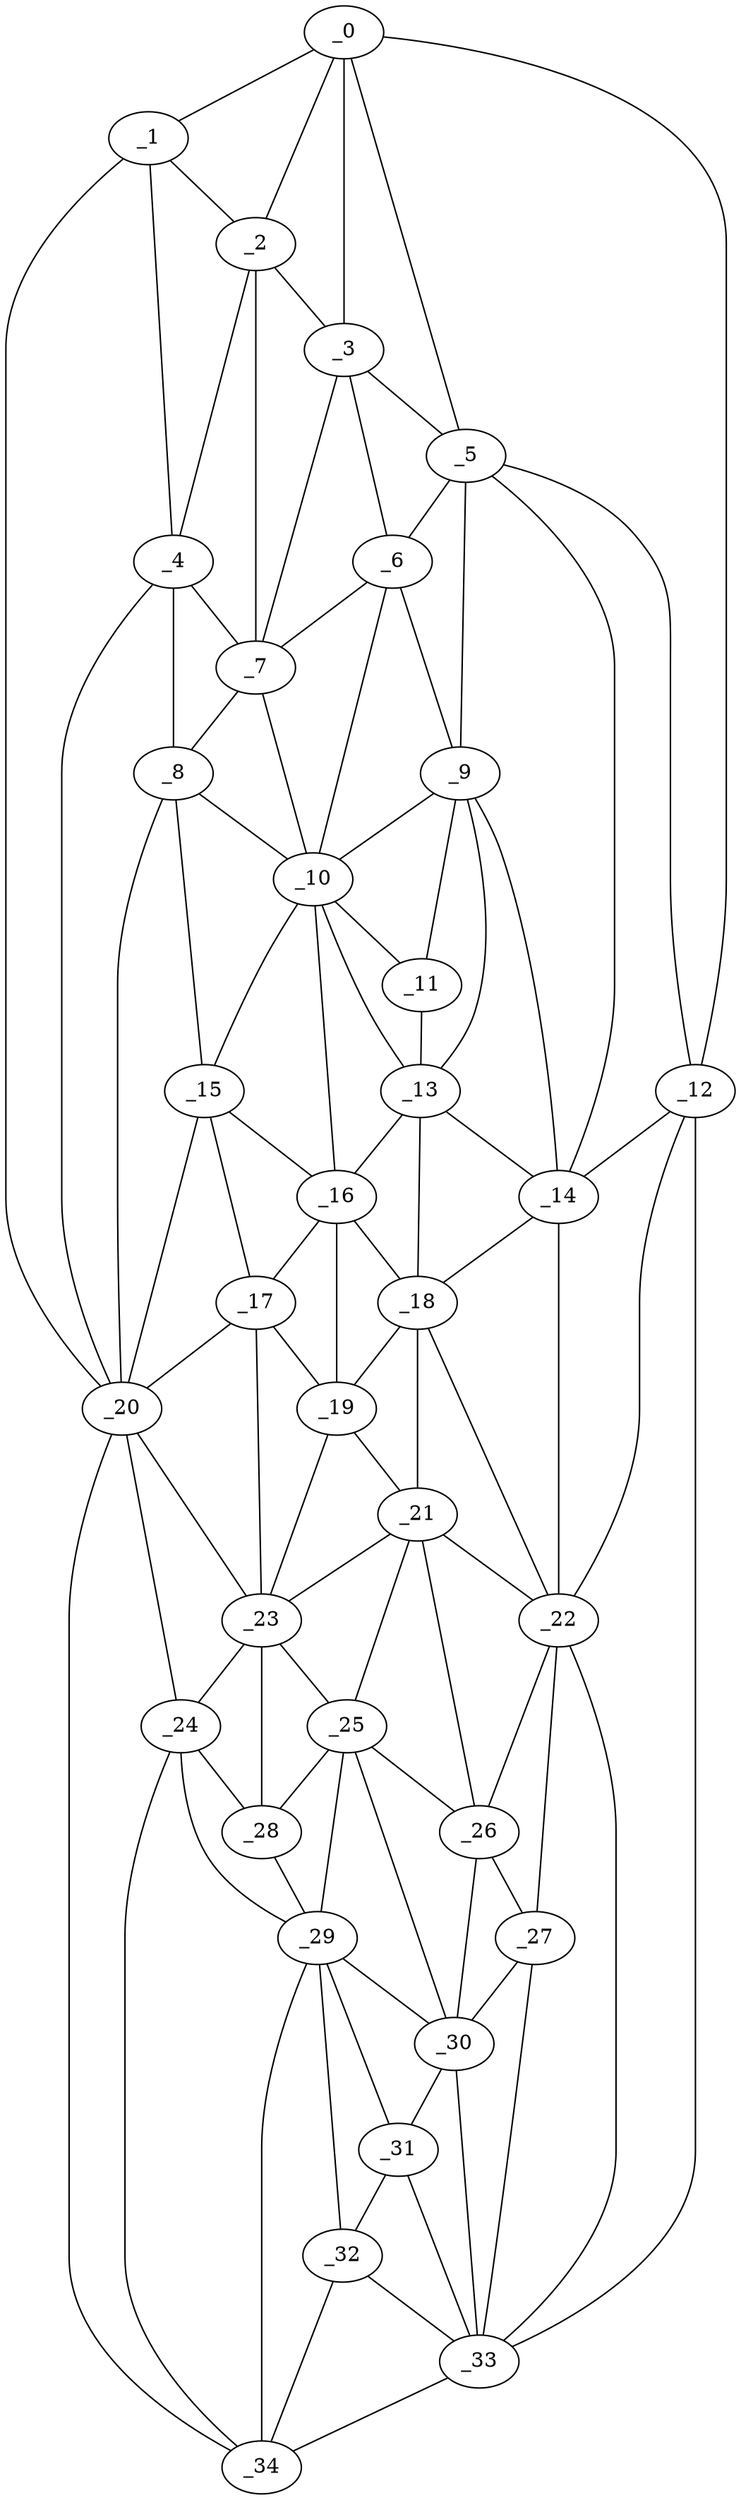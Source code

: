 graph "obj1__135.gxl" {
	_0	 [x=5,
		y=59];
	_1	 [x=25,
		y=52];
	_0 -- _1	 [valence=1];
	_2	 [x=27,
		y=59];
	_0 -- _2	 [valence=1];
	_3	 [x=30,
		y=63];
	_0 -- _3	 [valence=1];
	_5	 [x=33,
		y=74];
	_0 -- _5	 [valence=1];
	_12	 [x=55,
		y=93];
	_0 -- _12	 [valence=1];
	_1 -- _2	 [valence=2];
	_4	 [x=31,
		y=50];
	_1 -- _4	 [valence=1];
	_20	 [x=77,
		y=34];
	_1 -- _20	 [valence=1];
	_2 -- _3	 [valence=2];
	_2 -- _4	 [valence=2];
	_7	 [x=39,
		y=54];
	_2 -- _7	 [valence=2];
	_3 -- _5	 [valence=2];
	_6	 [x=38,
		y=64];
	_3 -- _6	 [valence=2];
	_3 -- _7	 [valence=2];
	_4 -- _7	 [valence=2];
	_8	 [x=42,
		y=47];
	_4 -- _8	 [valence=2];
	_4 -- _20	 [valence=2];
	_5 -- _6	 [valence=2];
	_9	 [x=47,
		y=67];
	_5 -- _9	 [valence=2];
	_5 -- _12	 [valence=2];
	_14	 [x=57,
		y=79];
	_5 -- _14	 [valence=1];
	_6 -- _7	 [valence=1];
	_6 -- _9	 [valence=2];
	_10	 [x=50,
		y=60];
	_6 -- _10	 [valence=2];
	_7 -- _8	 [valence=1];
	_7 -- _10	 [valence=2];
	_8 -- _10	 [valence=1];
	_15	 [x=58,
		y=46];
	_8 -- _15	 [valence=2];
	_8 -- _20	 [valence=1];
	_9 -- _10	 [valence=1];
	_11	 [x=53,
		y=65];
	_9 -- _11	 [valence=2];
	_13	 [x=57,
		y=67];
	_9 -- _13	 [valence=1];
	_9 -- _14	 [valence=2];
	_10 -- _11	 [valence=1];
	_10 -- _13	 [valence=1];
	_10 -- _15	 [valence=2];
	_16	 [x=70,
		y=54];
	_10 -- _16	 [valence=2];
	_11 -- _13	 [valence=2];
	_12 -- _14	 [valence=2];
	_22	 [x=83,
		y=79];
	_12 -- _22	 [valence=1];
	_33	 [x=126,
		y=65];
	_12 -- _33	 [valence=1];
	_13 -- _14	 [valence=2];
	_13 -- _16	 [valence=2];
	_18	 [x=73,
		y=63];
	_13 -- _18	 [valence=2];
	_14 -- _18	 [valence=1];
	_14 -- _22	 [valence=2];
	_15 -- _16	 [valence=1];
	_17	 [x=72,
		y=48];
	_15 -- _17	 [valence=2];
	_15 -- _20	 [valence=2];
	_16 -- _17	 [valence=2];
	_16 -- _18	 [valence=1];
	_19	 [x=75,
		y=56];
	_16 -- _19	 [valence=2];
	_17 -- _19	 [valence=2];
	_17 -- _20	 [valence=2];
	_23	 [x=84,
		y=47];
	_17 -- _23	 [valence=1];
	_18 -- _19	 [valence=1];
	_21	 [x=82,
		y=61];
	_18 -- _21	 [valence=1];
	_18 -- _22	 [valence=2];
	_19 -- _21	 [valence=2];
	_19 -- _23	 [valence=2];
	_20 -- _23	 [valence=2];
	_24	 [x=87,
		y=39];
	_20 -- _24	 [valence=2];
	_34	 [x=127,
		y=50];
	_20 -- _34	 [valence=1];
	_21 -- _22	 [valence=2];
	_21 -- _23	 [valence=2];
	_25	 [x=90,
		y=57];
	_21 -- _25	 [valence=2];
	_26	 [x=91,
		y=68];
	_21 -- _26	 [valence=1];
	_22 -- _26	 [valence=1];
	_27	 [x=93,
		y=72];
	_22 -- _27	 [valence=1];
	_22 -- _33	 [valence=2];
	_23 -- _24	 [valence=1];
	_23 -- _25	 [valence=1];
	_28	 [x=96,
		y=46];
	_23 -- _28	 [valence=2];
	_24 -- _28	 [valence=1];
	_29	 [x=100,
		y=45];
	_24 -- _29	 [valence=2];
	_24 -- _34	 [valence=1];
	_25 -- _26	 [valence=2];
	_25 -- _28	 [valence=2];
	_25 -- _29	 [valence=1];
	_30	 [x=103,
		y=67];
	_25 -- _30	 [valence=2];
	_26 -- _27	 [valence=2];
	_26 -- _30	 [valence=1];
	_27 -- _30	 [valence=1];
	_27 -- _33	 [valence=2];
	_28 -- _29	 [valence=1];
	_29 -- _30	 [valence=2];
	_31	 [x=112,
		y=62];
	_29 -- _31	 [valence=1];
	_32	 [x=115,
		y=50];
	_29 -- _32	 [valence=1];
	_29 -- _34	 [valence=1];
	_30 -- _31	 [valence=2];
	_30 -- _33	 [valence=2];
	_31 -- _32	 [valence=2];
	_31 -- _33	 [valence=1];
	_32 -- _33	 [valence=1];
	_32 -- _34	 [valence=2];
	_33 -- _34	 [valence=1];
}
